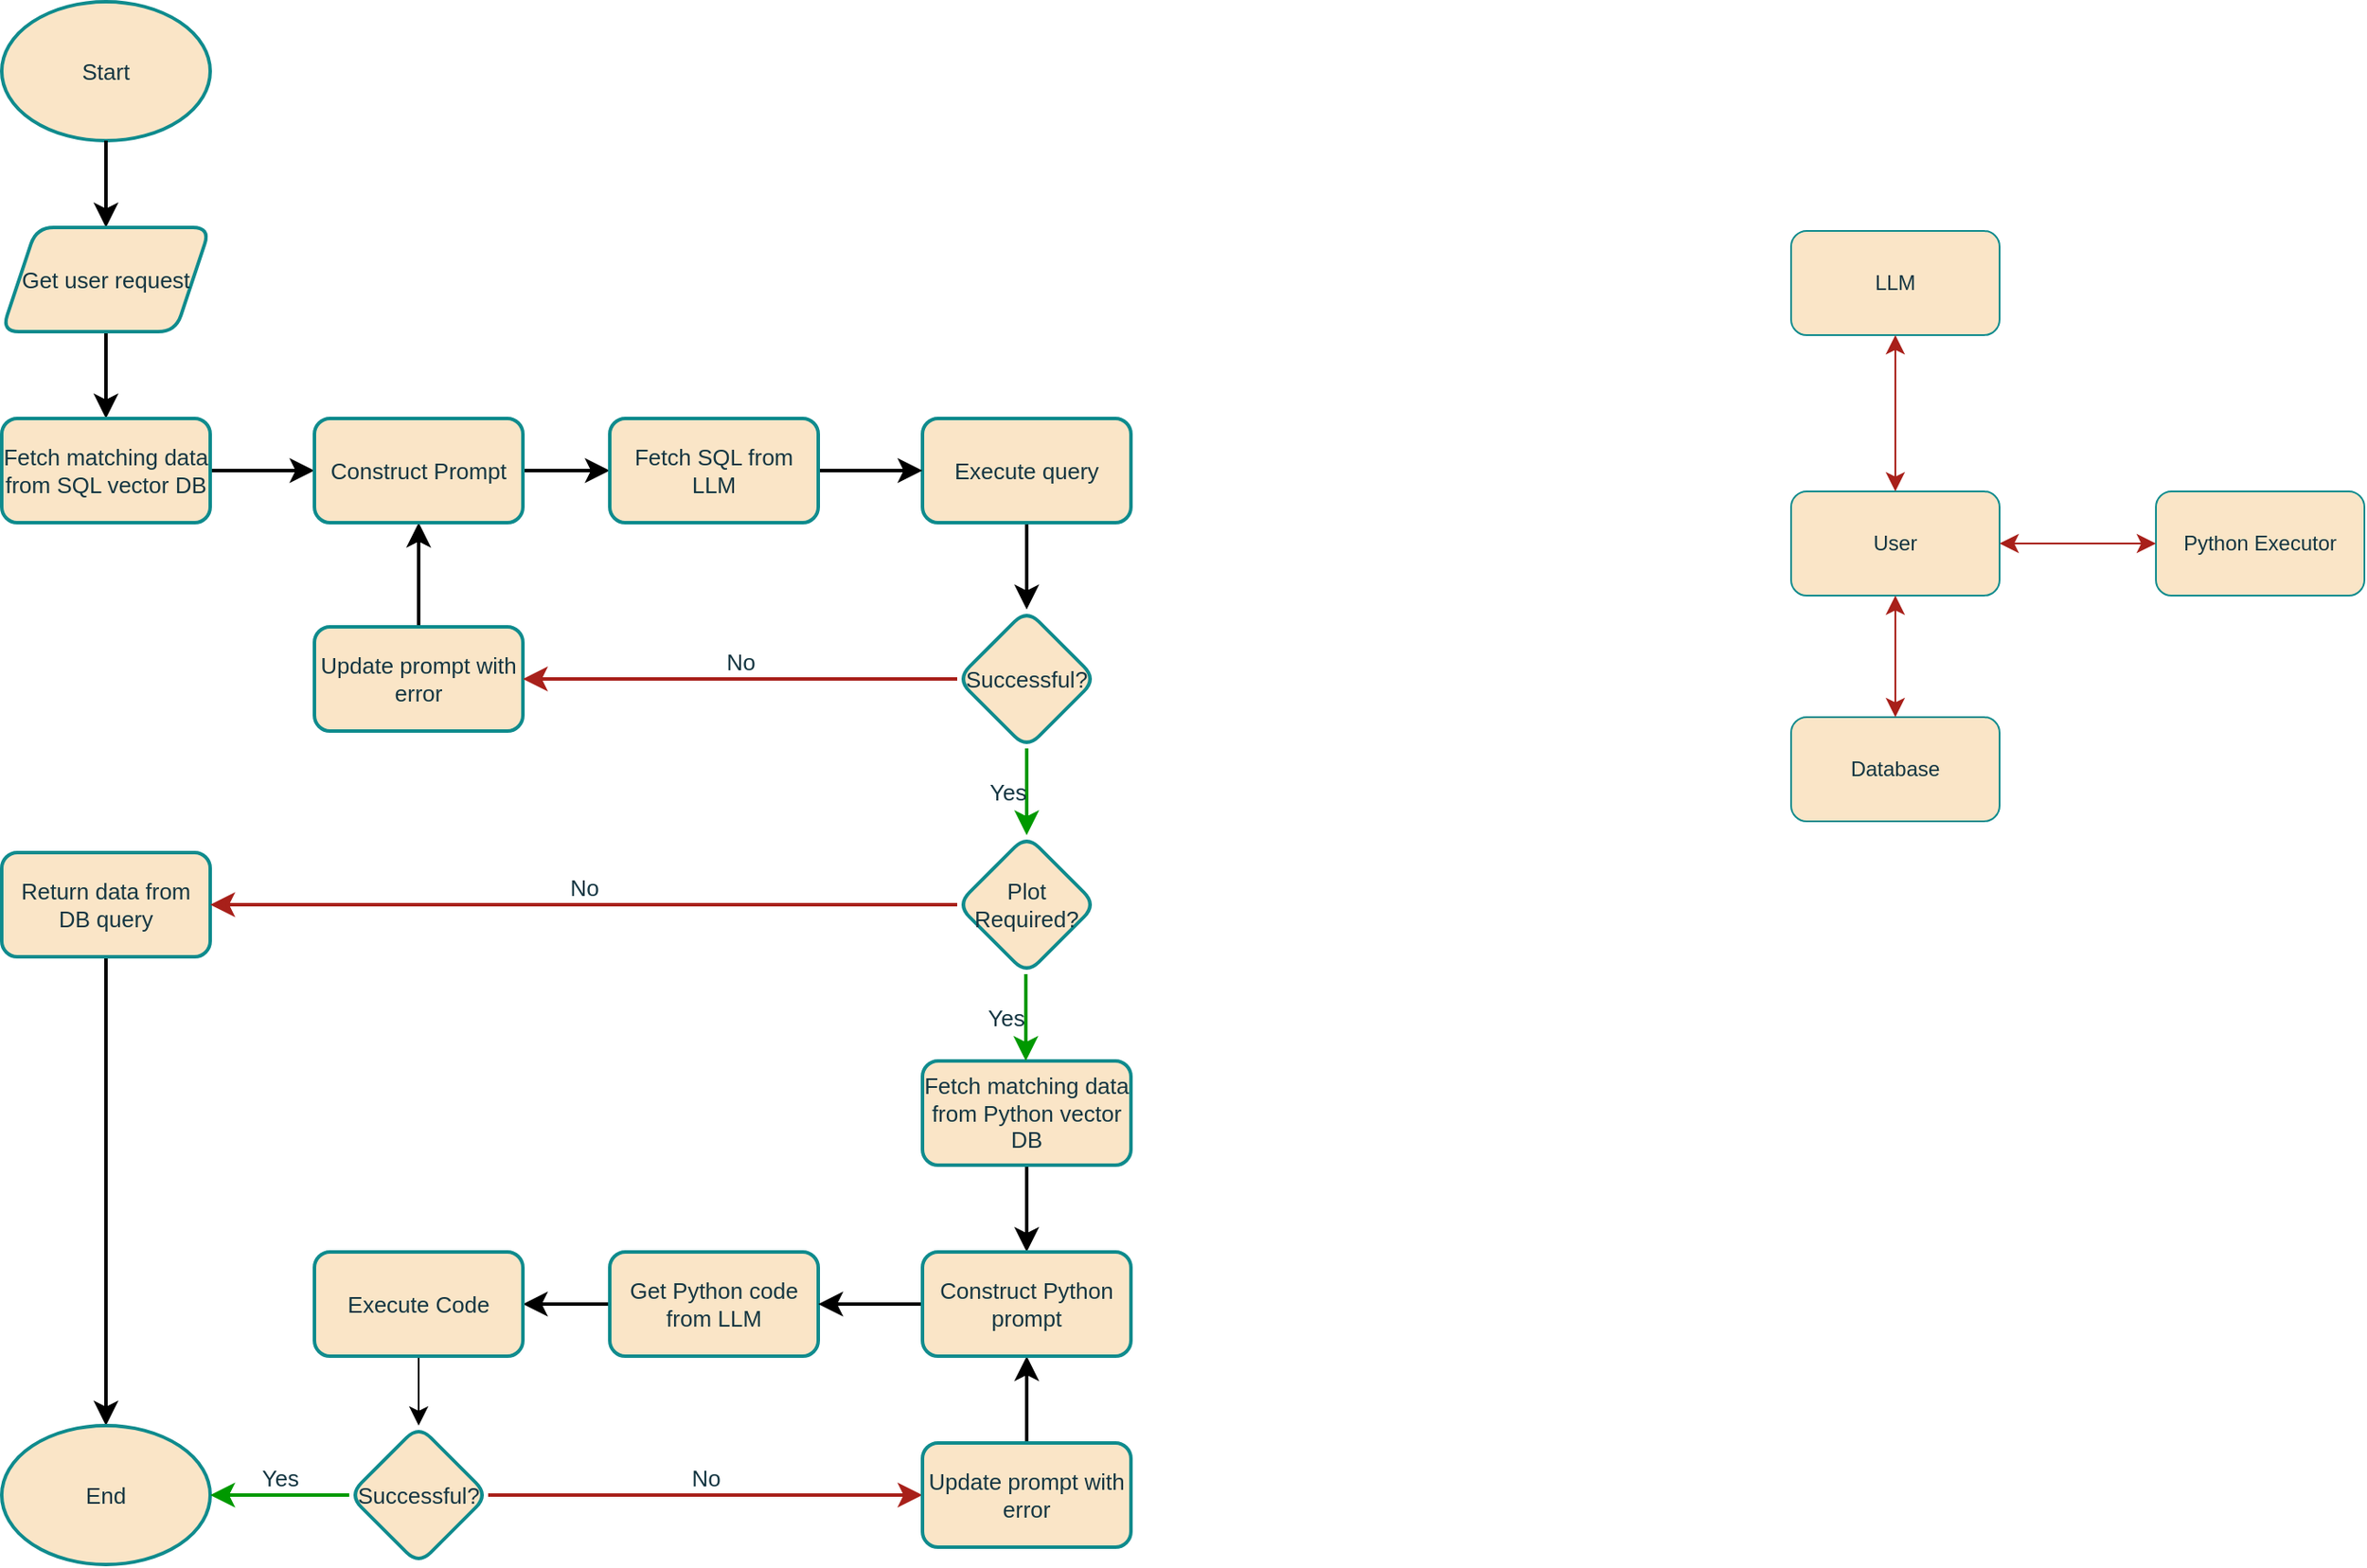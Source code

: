 <mxfile version="24.6.1" type="device" pages="2">
  <diagram name="Page-1" id="VnQZdyYLHo8XVgp0cRyb">
    <mxGraphModel dx="1717" dy="2204" grid="0" gridSize="10" guides="1" tooltips="1" connect="1" arrows="1" fold="1" page="1" pageScale="1" pageWidth="850" pageHeight="1100" background="#ffffff" math="0" shadow="0">
      <root>
        <mxCell id="0" />
        <mxCell id="1" parent="0" />
        <mxCell id="TKCYw9gFURrwfAF88gHr-18" value="User" style="rounded=1;whiteSpace=wrap;html=1;labelBackgroundColor=none;fillColor=#FAE5C7;strokeColor=#0F8B8D;fontColor=#143642;" vertex="1" parent="1">
          <mxGeometry x="1103" y="-718" width="120" height="60" as="geometry" />
        </mxCell>
        <mxCell id="TKCYw9gFURrwfAF88gHr-19" value="LLM" style="rounded=1;whiteSpace=wrap;html=1;labelBackgroundColor=none;fillColor=#FAE5C7;strokeColor=#0F8B8D;fontColor=#143642;" vertex="1" parent="1">
          <mxGeometry x="1103" y="-868" width="120" height="60" as="geometry" />
        </mxCell>
        <mxCell id="TKCYw9gFURrwfAF88gHr-20" value="Python Executor" style="rounded=1;whiteSpace=wrap;html=1;labelBackgroundColor=none;fillColor=#FAE5C7;strokeColor=#0F8B8D;fontColor=#143642;" vertex="1" parent="1">
          <mxGeometry x="1313" y="-718" width="120" height="60" as="geometry" />
        </mxCell>
        <mxCell id="TKCYw9gFURrwfAF88gHr-21" value="Database" style="rounded=1;whiteSpace=wrap;html=1;labelBackgroundColor=none;fillColor=#FAE5C7;strokeColor=#0F8B8D;fontColor=#143642;" vertex="1" parent="1">
          <mxGeometry x="1103" y="-588" width="120" height="60" as="geometry" />
        </mxCell>
        <mxCell id="TKCYw9gFURrwfAF88gHr-23" value="" style="endArrow=classic;startArrow=classic;html=1;rounded=1;fontSize=12;startSize=8;endSize=8;curved=1;entryX=0.5;entryY=1;entryDx=0;entryDy=0;exitX=0.5;exitY=0;exitDx=0;exitDy=0;labelBackgroundColor=none;strokeColor=#A8201A;fontColor=default;" edge="1" parent="1" source="TKCYw9gFURrwfAF88gHr-21" target="TKCYw9gFURrwfAF88gHr-18">
          <mxGeometry width="50" height="50" relative="1" as="geometry">
            <mxPoint x="1123" y="-518" as="sourcePoint" />
            <mxPoint x="1173" y="-568" as="targetPoint" />
          </mxGeometry>
        </mxCell>
        <mxCell id="TKCYw9gFURrwfAF88gHr-24" value="" style="endArrow=classic;startArrow=classic;html=1;rounded=1;fontSize=12;startSize=8;endSize=8;curved=1;entryX=0.5;entryY=1;entryDx=0;entryDy=0;exitX=0.5;exitY=0;exitDx=0;exitDy=0;labelBackgroundColor=none;strokeColor=#A8201A;fontColor=default;" edge="1" parent="1" source="TKCYw9gFURrwfAF88gHr-18" target="TKCYw9gFURrwfAF88gHr-19">
          <mxGeometry width="50" height="50" relative="1" as="geometry">
            <mxPoint x="1173" y="-578" as="sourcePoint" />
            <mxPoint x="1173" y="-648" as="targetPoint" />
          </mxGeometry>
        </mxCell>
        <mxCell id="TKCYw9gFURrwfAF88gHr-25" value="" style="endArrow=classic;startArrow=classic;html=1;rounded=1;fontSize=12;startSize=8;endSize=8;curved=1;exitX=1;exitY=0.5;exitDx=0;exitDy=0;labelBackgroundColor=none;strokeColor=#A8201A;fontColor=default;" edge="1" parent="1" source="TKCYw9gFURrwfAF88gHr-18" target="TKCYw9gFURrwfAF88gHr-20">
          <mxGeometry width="50" height="50" relative="1" as="geometry">
            <mxPoint x="1173" y="-708" as="sourcePoint" />
            <mxPoint x="1173" y="-798" as="targetPoint" />
          </mxGeometry>
        </mxCell>
        <mxCell id="x4cJpddPCPHwW8KUm7uZ-64" value="" style="group;strokeWidth=6;strokeColor=none;fontSize=13;whiteSpace=wrap;verticalAlign=middle;" vertex="1" connectable="0" parent="1">
          <mxGeometry x="73" y="-1000" width="650" height="900" as="geometry" />
        </mxCell>
        <mxCell id="TKCYw9gFURrwfAF88gHr-26" value="Start" style="ellipse;whiteSpace=wrap;html=1;rounded=1;labelBackgroundColor=none;fillColor=#FAE5C7;strokeColor=#0F8B8D;fontColor=#143642;strokeWidth=2;fontSize=13;" vertex="1" parent="x4cJpddPCPHwW8KUm7uZ-64">
          <mxGeometry width="120" height="80" as="geometry" />
        </mxCell>
        <mxCell id="x4cJpddPCPHwW8KUm7uZ-12" value="" style="edgeStyle=none;curved=0;rounded=0;orthogonalLoop=1;jettySize=auto;html=1;fontSize=13;startSize=8;endSize=8;labelBackgroundColor=none;strokeColor=#000000;fontColor=default;horizontal=1;strokeWidth=2;" edge="1" parent="x4cJpddPCPHwW8KUm7uZ-64" source="TKCYw9gFURrwfAF88gHr-26" target="TKCYw9gFURrwfAF88gHr-29">
          <mxGeometry relative="1" as="geometry" />
        </mxCell>
        <mxCell id="x4cJpddPCPHwW8KUm7uZ-11" value="" style="edgeStyle=none;curved=0;rounded=0;orthogonalLoop=1;jettySize=auto;html=1;fontSize=13;startSize=8;endSize=8;labelBackgroundColor=none;strokeColor=#000000;fontColor=default;horizontal=1;strokeWidth=2;" edge="1" parent="x4cJpddPCPHwW8KUm7uZ-64" source="TKCYw9gFURrwfAF88gHr-29" target="x4cJpddPCPHwW8KUm7uZ-1">
          <mxGeometry relative="1" as="geometry" />
        </mxCell>
        <mxCell id="TKCYw9gFURrwfAF88gHr-29" value="Get user request" style="shape=parallelogram;perimeter=parallelogramPerimeter;whiteSpace=wrap;html=1;fixedSize=1;rounded=1;labelBackgroundColor=none;fillColor=#FAE5C7;strokeColor=#0F8B8D;fontColor=#143642;strokeWidth=2;horizontal=1;fontSize=13;" vertex="1" parent="x4cJpddPCPHwW8KUm7uZ-64">
          <mxGeometry y="130" width="120" height="60" as="geometry" />
        </mxCell>
        <mxCell id="x4cJpddPCPHwW8KUm7uZ-13" value="" style="edgeStyle=none;curved=0;rounded=0;orthogonalLoop=1;jettySize=auto;html=1;fontSize=13;startSize=8;endSize=8;entryX=0;entryY=0.5;entryDx=0;entryDy=0;entryPerimeter=0;labelBackgroundColor=none;strokeColor=#000000;fontColor=default;horizontal=1;strokeWidth=2;" edge="1" parent="x4cJpddPCPHwW8KUm7uZ-64" source="x4cJpddPCPHwW8KUm7uZ-1" target="x4cJpddPCPHwW8KUm7uZ-49">
          <mxGeometry relative="1" as="geometry" />
        </mxCell>
        <mxCell id="x4cJpddPCPHwW8KUm7uZ-1" value="Fetch matching data from SQL vector DB" style="rounded=1;whiteSpace=wrap;html=1;labelBackgroundColor=none;fillColor=#FAE5C7;strokeColor=#0F8B8D;fontColor=#143642;strokeWidth=2;horizontal=1;fontSize=13;" vertex="1" parent="x4cJpddPCPHwW8KUm7uZ-64">
          <mxGeometry y="240" width="120" height="60" as="geometry" />
        </mxCell>
        <mxCell id="x4cJpddPCPHwW8KUm7uZ-15" value="" style="edgeStyle=none;curved=0;rounded=0;orthogonalLoop=1;jettySize=auto;html=1;fontSize=13;startSize=8;endSize=8;labelBackgroundColor=none;strokeColor=#000000;fontColor=default;horizontal=1;strokeWidth=2;" edge="1" parent="x4cJpddPCPHwW8KUm7uZ-64" source="x4cJpddPCPHwW8KUm7uZ-2" target="x4cJpddPCPHwW8KUm7uZ-3">
          <mxGeometry relative="1" as="geometry" />
        </mxCell>
        <mxCell id="x4cJpddPCPHwW8KUm7uZ-2" value="Execute query" style="rounded=1;whiteSpace=wrap;html=1;labelBackgroundColor=none;fillColor=#FAE5C7;strokeColor=#0F8B8D;fontColor=#143642;strokeWidth=2;horizontal=1;fontSize=13;" vertex="1" parent="x4cJpddPCPHwW8KUm7uZ-64">
          <mxGeometry x="530" y="240" width="120" height="60" as="geometry" />
        </mxCell>
        <mxCell id="x4cJpddPCPHwW8KUm7uZ-3" value="Successful?" style="rhombus;whiteSpace=wrap;html=1;rounded=1;labelBackgroundColor=none;fillColor=#FAE5C7;strokeColor=#0F8B8D;fontColor=#143642;strokeWidth=2;horizontal=1;fontSize=13;" vertex="1" parent="x4cJpddPCPHwW8KUm7uZ-64">
          <mxGeometry x="550" y="350" width="80" height="80" as="geometry" />
        </mxCell>
        <mxCell id="x4cJpddPCPHwW8KUm7uZ-51" value="" style="edgeStyle=none;curved=0;rounded=0;orthogonalLoop=1;jettySize=auto;html=1;fontSize=13;startSize=8;endSize=8;labelBackgroundColor=none;strokeColor=#000000;fontColor=default;horizontal=1;strokeWidth=2;" edge="1" parent="x4cJpddPCPHwW8KUm7uZ-64" source="x4cJpddPCPHwW8KUm7uZ-4" target="x4cJpddPCPHwW8KUm7uZ-49">
          <mxGeometry relative="1" as="geometry" />
        </mxCell>
        <mxCell id="x4cJpddPCPHwW8KUm7uZ-4" value="Update prompt with error" style="rounded=1;whiteSpace=wrap;html=1;labelBackgroundColor=none;fillColor=#FAE5C7;strokeColor=#0F8B8D;fontColor=#143642;strokeWidth=2;horizontal=1;fontSize=13;" vertex="1" parent="x4cJpddPCPHwW8KUm7uZ-64">
          <mxGeometry x="180" y="360" width="120" height="60" as="geometry" />
        </mxCell>
        <mxCell id="x4cJpddPCPHwW8KUm7uZ-18" value="Successful?" style="rhombus;whiteSpace=wrap;html=1;rounded=1;labelBackgroundColor=none;fillColor=#FAE5C7;strokeColor=#0F8B8D;fontColor=#143642;strokeWidth=2;horizontal=1;fontSize=13;" vertex="1" parent="x4cJpddPCPHwW8KUm7uZ-64">
          <mxGeometry x="200" y="820" width="80" height="80" as="geometry" />
        </mxCell>
        <mxCell id="x4cJpddPCPHwW8KUm7uZ-20" value="Plot Required?" style="rhombus;whiteSpace=wrap;html=1;rounded=1;labelBackgroundColor=none;fillColor=#FAE5C7;strokeColor=#0F8B8D;fontColor=#143642;strokeWidth=2;horizontal=1;fontSize=13;verticalAlign=middle;labelPosition=center;verticalLabelPosition=middle;align=center;" vertex="1" parent="x4cJpddPCPHwW8KUm7uZ-64">
          <mxGeometry x="550" y="480" width="80" height="80" as="geometry" />
        </mxCell>
        <mxCell id="x4cJpddPCPHwW8KUm7uZ-48" value="" style="edgeStyle=none;curved=1;rounded=1;orthogonalLoop=1;jettySize=auto;html=1;fontSize=13;startSize=8;endSize=8;entryX=0.5;entryY=0;entryDx=0;entryDy=0;labelBackgroundColor=none;strokeColor=#000000;fontColor=default;horizontal=1;strokeWidth=2;" edge="1" parent="x4cJpddPCPHwW8KUm7uZ-64" source="x4cJpddPCPHwW8KUm7uZ-21" target="x4cJpddPCPHwW8KUm7uZ-44">
          <mxGeometry relative="1" as="geometry">
            <mxPoint x="253" y="524" as="targetPoint" />
          </mxGeometry>
        </mxCell>
        <mxCell id="x4cJpddPCPHwW8KUm7uZ-21" value="Return data from DB query" style="rounded=1;whiteSpace=wrap;html=1;labelBackgroundColor=none;fillColor=#FAE5C7;strokeColor=#0F8B8D;fontColor=#143642;strokeWidth=2;horizontal=1;fontSize=13;" vertex="1" parent="x4cJpddPCPHwW8KUm7uZ-64">
          <mxGeometry y="490" width="120" height="60" as="geometry" />
        </mxCell>
        <mxCell id="x4cJpddPCPHwW8KUm7uZ-37" value="" style="edgeStyle=none;curved=1;rounded=1;orthogonalLoop=1;jettySize=auto;html=1;fontSize=13;startSize=8;endSize=8;labelBackgroundColor=none;strokeColor=#000000;fontColor=default;horizontal=1;strokeWidth=2;" edge="1" parent="x4cJpddPCPHwW8KUm7uZ-64" source="x4cJpddPCPHwW8KUm7uZ-25" target="x4cJpddPCPHwW8KUm7uZ-36">
          <mxGeometry relative="1" as="geometry" />
        </mxCell>
        <mxCell id="x4cJpddPCPHwW8KUm7uZ-25" value="Get Python code from LLM" style="rounded=1;whiteSpace=wrap;html=1;labelBackgroundColor=none;fillColor=#FAE5C7;strokeColor=#0F8B8D;fontColor=#143642;fillStyle=auto;glass=0;shadow=0;strokeWidth=2;horizontal=1;fontSize=13;" vertex="1" parent="x4cJpddPCPHwW8KUm7uZ-64">
          <mxGeometry x="350" y="720" width="120" height="60" as="geometry" />
        </mxCell>
        <mxCell id="x4cJpddPCPHwW8KUm7uZ-28" value="" style="endArrow=classic;html=1;rounded=1;fontSize=13;startSize=8;endSize=8;curved=1;entryX=1;entryY=0.5;entryDx=0;entryDy=0;exitX=0;exitY=0.5;exitDx=0;exitDy=0;labelBackgroundColor=none;strokeColor=#A8201A;fontColor=default;horizontal=1;strokeWidth=2;" edge="1" parent="x4cJpddPCPHwW8KUm7uZ-64" source="x4cJpddPCPHwW8KUm7uZ-3" target="x4cJpddPCPHwW8KUm7uZ-4">
          <mxGeometry relative="1" as="geometry">
            <mxPoint x="184" y="382" as="sourcePoint" />
            <mxPoint x="263" y="260" as="targetPoint" />
          </mxGeometry>
        </mxCell>
        <mxCell id="x4cJpddPCPHwW8KUm7uZ-29" value="No" style="edgeLabel;resizable=0;html=1;fontSize=13;;align=center;verticalAlign=bottom;rounded=1;labelBackgroundColor=none;fontColor=#143642;horizontal=1;labelPosition=center;verticalLabelPosition=top;" connectable="0" vertex="1" parent="x4cJpddPCPHwW8KUm7uZ-28">
          <mxGeometry relative="1" as="geometry" />
        </mxCell>
        <mxCell id="x4cJpddPCPHwW8KUm7uZ-33" value="" style="endArrow=classic;html=1;rounded=1;fontSize=13;startSize=8;endSize=8;curved=1;entryX=1;entryY=0.5;entryDx=0;entryDy=0;exitX=0;exitY=0.5;exitDx=0;exitDy=0;labelBackgroundColor=none;strokeColor=#A8201A;fontColor=default;horizontal=1;strokeWidth=2;" edge="1" parent="x4cJpddPCPHwW8KUm7uZ-64" source="x4cJpddPCPHwW8KUm7uZ-20" target="x4cJpddPCPHwW8KUm7uZ-21">
          <mxGeometry relative="1" as="geometry">
            <mxPoint x="434" y="534" as="sourcePoint" />
            <mxPoint x="333" y="534" as="targetPoint" />
          </mxGeometry>
        </mxCell>
        <mxCell id="x4cJpddPCPHwW8KUm7uZ-34" value="No" style="edgeLabel;resizable=0;html=1;fontSize=13;;align=center;verticalAlign=bottom;rounded=1;labelBackgroundColor=none;fontColor=#143642;horizontal=1;labelPosition=center;verticalLabelPosition=top;" connectable="0" vertex="1" parent="x4cJpddPCPHwW8KUm7uZ-33">
          <mxGeometry relative="1" as="geometry" />
        </mxCell>
        <mxCell id="x4cJpddPCPHwW8KUm7uZ-38" value="" style="edgeStyle=none;curved=1;rounded=1;orthogonalLoop=1;jettySize=auto;html=1;fontSize=13;startSize=8;endSize=8;labelBackgroundColor=none;strokeColor=#000000;fontColor=default;horizontal=1;" edge="1" parent="x4cJpddPCPHwW8KUm7uZ-64" source="x4cJpddPCPHwW8KUm7uZ-36" target="x4cJpddPCPHwW8KUm7uZ-18">
          <mxGeometry relative="1" as="geometry" />
        </mxCell>
        <mxCell id="x4cJpddPCPHwW8KUm7uZ-36" value="Execute Code" style="rounded=1;whiteSpace=wrap;html=1;labelBackgroundColor=none;fillColor=#FAE5C7;strokeColor=#0F8B8D;fontColor=#143642;strokeWidth=2;horizontal=1;fontSize=13;" vertex="1" parent="x4cJpddPCPHwW8KUm7uZ-64">
          <mxGeometry x="180" y="720" width="120" height="60" as="geometry" />
        </mxCell>
        <mxCell id="x4cJpddPCPHwW8KUm7uZ-39" value="" style="endArrow=classic;html=1;rounded=1;fontSize=13;startSize=8;endSize=8;curved=1;exitX=1;exitY=0.5;exitDx=0;exitDy=0;entryX=0;entryY=0.5;entryDx=0;entryDy=0;labelBackgroundColor=none;strokeColor=#A8201A;fontColor=default;horizontal=1;strokeWidth=2;" edge="1" parent="x4cJpddPCPHwW8KUm7uZ-64" source="x4cJpddPCPHwW8KUm7uZ-18" target="x4cJpddPCPHwW8KUm7uZ-42">
          <mxGeometry relative="1" as="geometry">
            <mxPoint x="380" y="831" as="sourcePoint" />
            <mxPoint x="453" y="759" as="targetPoint" />
          </mxGeometry>
        </mxCell>
        <mxCell id="x4cJpddPCPHwW8KUm7uZ-40" value="No" style="edgeLabel;resizable=0;html=1;fontSize=13;;align=center;verticalAlign=bottom;rounded=1;labelBackgroundColor=none;fontColor=#143642;horizontal=1;labelPosition=center;verticalLabelPosition=top;" connectable="0" vertex="1" parent="x4cJpddPCPHwW8KUm7uZ-39">
          <mxGeometry relative="1" as="geometry" />
        </mxCell>
        <mxCell id="x4cJpddPCPHwW8KUm7uZ-59" value="" style="edgeStyle=none;curved=1;rounded=1;orthogonalLoop=1;jettySize=auto;html=1;fontSize=13;startSize=8;endSize=8;labelBackgroundColor=none;strokeColor=#000000;fontColor=default;horizontal=1;strokeWidth=2;" edge="1" parent="x4cJpddPCPHwW8KUm7uZ-64" source="x4cJpddPCPHwW8KUm7uZ-42" target="x4cJpddPCPHwW8KUm7uZ-56">
          <mxGeometry relative="1" as="geometry" />
        </mxCell>
        <mxCell id="x4cJpddPCPHwW8KUm7uZ-42" value="Update prompt with error" style="rounded=1;whiteSpace=wrap;html=1;labelBackgroundColor=none;fillColor=#FAE5C7;strokeColor=#0F8B8D;fontColor=#143642;strokeWidth=2;horizontal=1;fontSize=13;" vertex="1" parent="x4cJpddPCPHwW8KUm7uZ-64">
          <mxGeometry x="530" y="830" width="120" height="60" as="geometry" />
        </mxCell>
        <mxCell id="x4cJpddPCPHwW8KUm7uZ-44" value="End" style="ellipse;whiteSpace=wrap;html=1;rounded=1;labelBackgroundColor=none;fillColor=#FAE5C7;strokeColor=#0F8B8D;fontColor=#143642;strokeWidth=2;horizontal=1;fontSize=13;" vertex="1" parent="x4cJpddPCPHwW8KUm7uZ-64">
          <mxGeometry y="820" width="120" height="80" as="geometry" />
        </mxCell>
        <mxCell id="x4cJpddPCPHwW8KUm7uZ-52" value="" style="edgeStyle=none;curved=0;rounded=0;orthogonalLoop=1;jettySize=auto;html=1;fontSize=13;startSize=8;endSize=8;labelBackgroundColor=none;strokeColor=#000000;fontColor=default;horizontal=1;strokeWidth=2;" edge="1" parent="x4cJpddPCPHwW8KUm7uZ-64" source="x4cJpddPCPHwW8KUm7uZ-49" target="x4cJpddPCPHwW8KUm7uZ-50">
          <mxGeometry relative="1" as="geometry" />
        </mxCell>
        <mxCell id="x4cJpddPCPHwW8KUm7uZ-49" value="Construct Prompt" style="rounded=1;whiteSpace=wrap;html=1;labelBackgroundColor=none;fillColor=#FAE5C7;strokeColor=#0F8B8D;fontColor=#143642;strokeWidth=2;horizontal=1;fontSize=13;" vertex="1" parent="x4cJpddPCPHwW8KUm7uZ-64">
          <mxGeometry x="180" y="240" width="120" height="60" as="geometry" />
        </mxCell>
        <mxCell id="x4cJpddPCPHwW8KUm7uZ-53" value="" style="edgeStyle=none;curved=0;rounded=0;orthogonalLoop=1;jettySize=auto;html=1;fontSize=13;startSize=8;endSize=8;labelBackgroundColor=none;strokeColor=#000000;fontColor=default;horizontal=1;strokeWidth=2;" edge="1" parent="x4cJpddPCPHwW8KUm7uZ-64" source="x4cJpddPCPHwW8KUm7uZ-50" target="x4cJpddPCPHwW8KUm7uZ-2">
          <mxGeometry relative="1" as="geometry" />
        </mxCell>
        <mxCell id="x4cJpddPCPHwW8KUm7uZ-50" value="Fetch SQL from LLM" style="rounded=1;whiteSpace=wrap;html=1;labelBackgroundColor=none;fillColor=#FAE5C7;strokeColor=#0F8B8D;fontColor=#143642;fillStyle=auto;glass=0;shadow=0;strokeWidth=2;horizontal=1;fontSize=13;" vertex="1" parent="x4cJpddPCPHwW8KUm7uZ-64">
          <mxGeometry x="350" y="240" width="120" height="60" as="geometry" />
        </mxCell>
        <mxCell id="x4cJpddPCPHwW8KUm7uZ-57" value="" style="edgeStyle=none;curved=1;rounded=1;orthogonalLoop=1;jettySize=auto;html=1;fontSize=13;startSize=8;endSize=8;labelBackgroundColor=none;strokeColor=#000000;fontColor=default;horizontal=1;strokeWidth=2;" edge="1" parent="x4cJpddPCPHwW8KUm7uZ-64" source="x4cJpddPCPHwW8KUm7uZ-54" target="x4cJpddPCPHwW8KUm7uZ-56">
          <mxGeometry relative="1" as="geometry" />
        </mxCell>
        <mxCell id="x4cJpddPCPHwW8KUm7uZ-54" value="Fetch matching data from Python vector DB" style="rounded=1;whiteSpace=wrap;html=1;labelBackgroundColor=none;fillColor=#FAE5C7;strokeColor=#0F8B8D;fontColor=#143642;strokeWidth=2;horizontal=1;fontSize=13;" vertex="1" parent="x4cJpddPCPHwW8KUm7uZ-64">
          <mxGeometry x="530" y="610" width="120" height="60" as="geometry" />
        </mxCell>
        <mxCell id="x4cJpddPCPHwW8KUm7uZ-58" value="" style="edgeStyle=none;curved=1;rounded=1;orthogonalLoop=1;jettySize=auto;html=1;fontSize=13;startSize=8;endSize=8;labelBackgroundColor=none;strokeColor=#000000;fontColor=default;horizontal=1;strokeWidth=2;" edge="1" parent="x4cJpddPCPHwW8KUm7uZ-64" source="x4cJpddPCPHwW8KUm7uZ-56" target="x4cJpddPCPHwW8KUm7uZ-25">
          <mxGeometry relative="1" as="geometry" />
        </mxCell>
        <mxCell id="x4cJpddPCPHwW8KUm7uZ-56" value="Construct Python prompt" style="rounded=1;whiteSpace=wrap;html=1;labelBackgroundColor=none;fillColor=#FAE5C7;strokeColor=#0F8B8D;fontColor=#143642;strokeWidth=2;horizontal=1;fontSize=13;" vertex="1" parent="x4cJpddPCPHwW8KUm7uZ-64">
          <mxGeometry x="530" y="720" width="120" height="60" as="geometry" />
        </mxCell>
        <mxCell id="x4cJpddPCPHwW8KUm7uZ-66" value="" style="endArrow=classic;html=1;rounded=1;fontSize=13;startSize=8;endSize=8;curved=1;exitX=0;exitY=0.5;exitDx=0;exitDy=0;labelBackgroundColor=none;strokeColor=#009900;fontColor=default;horizontal=1;strokeWidth=2;" edge="1" parent="x4cJpddPCPHwW8KUm7uZ-64" source="x4cJpddPCPHwW8KUm7uZ-18" target="x4cJpddPCPHwW8KUm7uZ-44">
          <mxGeometry relative="1" as="geometry">
            <mxPoint x="290" y="870" as="sourcePoint" />
            <mxPoint x="540" y="870" as="targetPoint" />
          </mxGeometry>
        </mxCell>
        <mxCell id="x4cJpddPCPHwW8KUm7uZ-67" value="Yes" style="edgeLabel;resizable=0;html=1;fontSize=13;;align=center;verticalAlign=bottom;rounded=1;labelBackgroundColor=none;fontColor=#143642;horizontal=1;labelPosition=center;verticalLabelPosition=top;" connectable="0" vertex="1" parent="x4cJpddPCPHwW8KUm7uZ-66">
          <mxGeometry relative="1" as="geometry" />
        </mxCell>
        <mxCell id="x4cJpddPCPHwW8KUm7uZ-68" value="" style="endArrow=classic;html=1;rounded=1;fontSize=13;startSize=8;endSize=8;curved=1;exitX=0.5;exitY=1;exitDx=0;exitDy=0;labelBackgroundColor=none;strokeColor=#009900;fontColor=default;horizontal=1;strokeWidth=2;entryX=0.5;entryY=0;entryDx=0;entryDy=0;" edge="1" parent="x4cJpddPCPHwW8KUm7uZ-64" source="x4cJpddPCPHwW8KUm7uZ-3" target="x4cJpddPCPHwW8KUm7uZ-20">
          <mxGeometry relative="1" as="geometry">
            <mxPoint x="210" y="870" as="sourcePoint" />
            <mxPoint x="130" y="870" as="targetPoint" />
          </mxGeometry>
        </mxCell>
        <mxCell id="x4cJpddPCPHwW8KUm7uZ-69" value="Yes" style="edgeLabel;resizable=0;html=1;fontSize=13;;align=right;verticalAlign=middle;rounded=1;labelBackgroundColor=none;fontColor=#143642;horizontal=1;labelPosition=left;verticalLabelPosition=middle;" connectable="0" vertex="1" parent="x4cJpddPCPHwW8KUm7uZ-68">
          <mxGeometry relative="1" as="geometry" />
        </mxCell>
        <mxCell id="x4cJpddPCPHwW8KUm7uZ-70" value="" style="endArrow=classic;html=1;rounded=1;fontSize=13;startSize=8;endSize=8;curved=1;exitX=0.5;exitY=1;exitDx=0;exitDy=0;labelBackgroundColor=none;strokeColor=#009900;fontColor=default;horizontal=1;strokeWidth=2;entryX=0.5;entryY=0;entryDx=0;entryDy=0;" edge="1" parent="x4cJpddPCPHwW8KUm7uZ-64">
          <mxGeometry relative="1" as="geometry">
            <mxPoint x="589.5" y="560" as="sourcePoint" />
            <mxPoint x="589.5" y="610" as="targetPoint" />
          </mxGeometry>
        </mxCell>
        <mxCell id="x4cJpddPCPHwW8KUm7uZ-71" value="Yes" style="edgeLabel;resizable=0;html=1;fontSize=13;;align=right;verticalAlign=middle;rounded=1;labelBackgroundColor=none;fontColor=#143642;horizontal=1;labelPosition=left;verticalLabelPosition=middle;" connectable="0" vertex="1" parent="x4cJpddPCPHwW8KUm7uZ-70">
          <mxGeometry relative="1" as="geometry" />
        </mxCell>
      </root>
    </mxGraphModel>
  </diagram>
  <diagram id="CrUGNqNpH84FrVJ-cxzi" name="Page-2">
    <mxGraphModel dx="1717" dy="1154" grid="0" gridSize="10" guides="1" tooltips="1" connect="1" arrows="1" fold="1" page="0" pageScale="1" pageWidth="850" pageHeight="1100" math="0" shadow="0">
      <root>
        <mxCell id="0" />
        <mxCell id="1" parent="0" />
      </root>
    </mxGraphModel>
  </diagram>
</mxfile>
